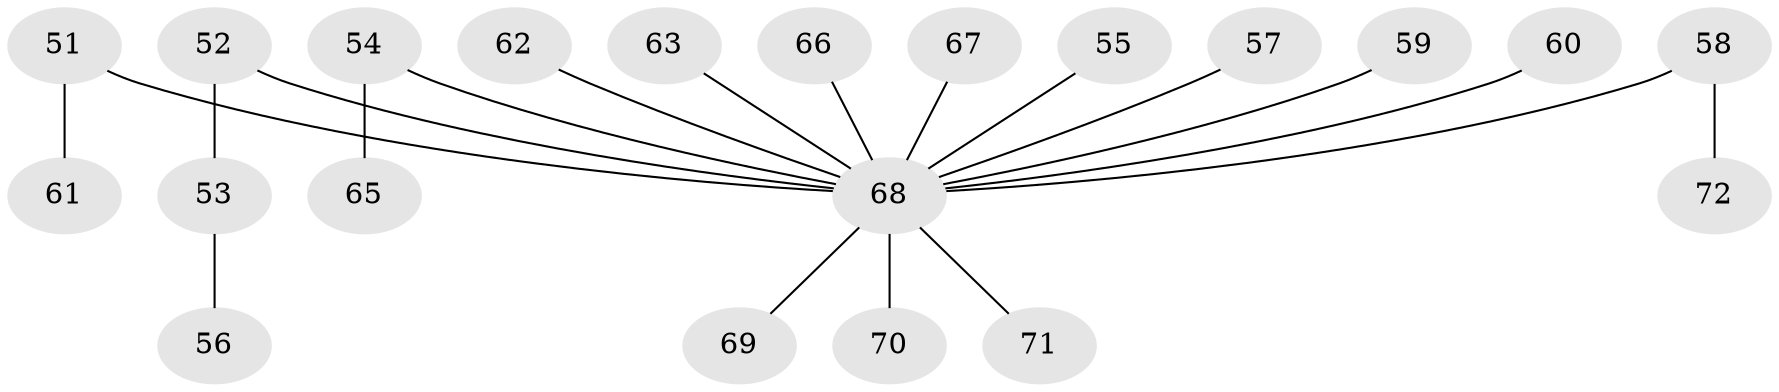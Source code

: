 // original degree distribution, {8: 0.013888888888888888, 4: 0.05555555555555555, 3: 0.1388888888888889, 1: 0.5, 6: 0.013888888888888888, 2: 0.25, 5: 0.027777777777777776}
// Generated by graph-tools (version 1.1) at 2025/55/03/04/25 21:55:40]
// undirected, 21 vertices, 20 edges
graph export_dot {
graph [start="1"]
  node [color=gray90,style=filled];
  51 [super="+30"];
  52;
  53;
  54;
  55;
  56;
  57;
  58;
  59;
  60;
  61;
  62;
  63;
  65;
  66 [super="+34+46"];
  67;
  68 [super="+43+64+49+50"];
  69;
  70;
  71;
  72;
  51 -- 61;
  51 -- 68;
  52 -- 53;
  52 -- 68;
  53 -- 56;
  54 -- 65;
  54 -- 68;
  55 -- 68;
  57 -- 68;
  58 -- 72;
  58 -- 68;
  59 -- 68;
  60 -- 68;
  62 -- 68;
  63 -- 68;
  66 -- 68;
  67 -- 68;
  68 -- 70;
  68 -- 69;
  68 -- 71;
}
